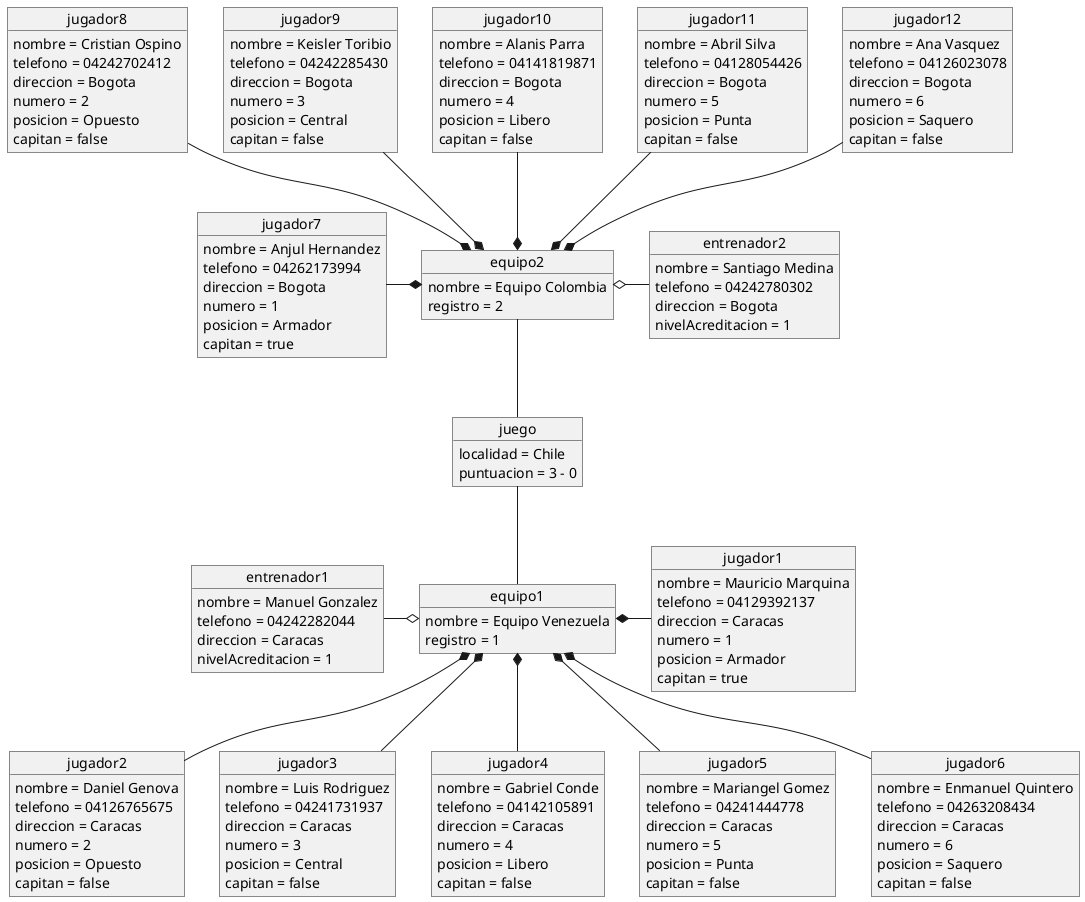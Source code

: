 @startuml FObject
object "jugador1" as j1 {
    nombre = Mauricio Marquina
    telefono = 04129392137
    direccion = Caracas
    numero = 1
    posicion = Armador 
    capitan = true
}

object "jugador2" as j2 {
    nombre = Daniel Genova
    telefono = 04126765675
    direccion = Caracas
    numero = 2
    posicion = Opuesto
    capitan = false
}

object "jugador3" as j3 {
    nombre = Luis Rodriguez
    telefono = 04241731937
    direccion = Caracas
    numero = 3
    posicion = Central
    capitan = false
}

object "jugador4" as j4 {
    nombre = Gabriel Conde
    telefono = 04142105891
    direccion = Caracas
    numero = 4
    posicion = Libero 
    capitan = false
}

object "jugador5" as j5 {
    nombre = Mariangel Gomez
    telefono = 04241444778
    direccion = Caracas
    numero = 5
    posicion = Punta
    capitan = false
}

object "jugador6" as j6 {
    nombre = Enmanuel Quintero
    telefono = 04263208434
    direccion = Caracas
    numero = 6
    posicion = Saquero
    capitan = false
}

object "jugador7" as j7 {
    nombre = Anjul Hernandez
    telefono = 04262173994
    direccion = Bogota
    numero = 1
    posicion = Armador
    capitan = true
}

object "jugador8" as j8 {
    nombre = Cristian Ospino
    telefono = 04242702412
    direccion = Bogota
    numero = 2
    posicion = Opuesto
    capitan = false
}

object "jugador9" as j9 {
    nombre = Keisler Toribio
    telefono = 04242285430
    direccion = Bogota
    numero = 3
    posicion = Central
    capitan = false
}

object "jugador10" as j10 {
    nombre = Alanis Parra
    telefono = 04141819871
    direccion = Bogota
    numero = 4
    posicion = Libero 
    capitan = false
}

object "jugador11" as j11 {
    nombre = Abril Silva
    telefono = 04128054426
    direccion = Bogota
    numero = 5
    posicion = Punta
    capitan = false
}

object "jugador12" as j12 {
    nombre = Ana Vasquez
    telefono = 04126023078
    direccion = Bogota
    numero = 6
    posicion = Saquero
    capitan = false
}

object "entrenador1" as t1{
    nombre = Manuel Gonzalez
    telefono = 04242282044
    direccion = Caracas
    nivelAcreditacion = 1
}

object "entrenador2" as t2{
    nombre = Santiago Medina 
    telefono = 04242780302
    direccion = Bogota
    nivelAcreditacion = 1
}

object "equipo1" as e1{
    nombre = Equipo Venezuela
    registro = 1
}

object "equipo2" as e2{
    nombre = Equipo Colombia
    registro = 2
}

object "juego" as j{
    localidad = Chile
    puntuacion = 3 - 0
}

j1  -left-* e1
j2  -up-* e1
j3  -up-* e1
j4  -up-* e1
j5  -up-* e1
j6  -up-* e1

j7  -right-* e2
j8  -down-* e2 
j9  -down-* e2 
j10 -down-* e2 
j11 -down-* e2 
j12 -down-* e2

t1 -right-o e1
t2 -left-o e2

e1 -up- j
e2 -down- j
@enduml